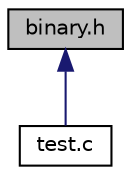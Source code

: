digraph "binary.h"
{
  edge [fontname="Helvetica",fontsize="10",labelfontname="Helvetica",labelfontsize="10"];
  node [fontname="Helvetica",fontsize="10",shape=record];
  Node1 [label="binary.h",height=0.2,width=0.4,color="black", fillcolor="grey75", style="filled", fontcolor="black"];
  Node1 -> Node2 [dir="back",color="midnightblue",fontsize="10",style="solid",fontname="Helvetica"];
  Node2 [label="test.c",height=0.2,width=0.4,color="black", fillcolor="white", style="filled",URL="$test_8c.html",tooltip="test file with functions that include combinations of the three types of images and where every funct..."];
}
